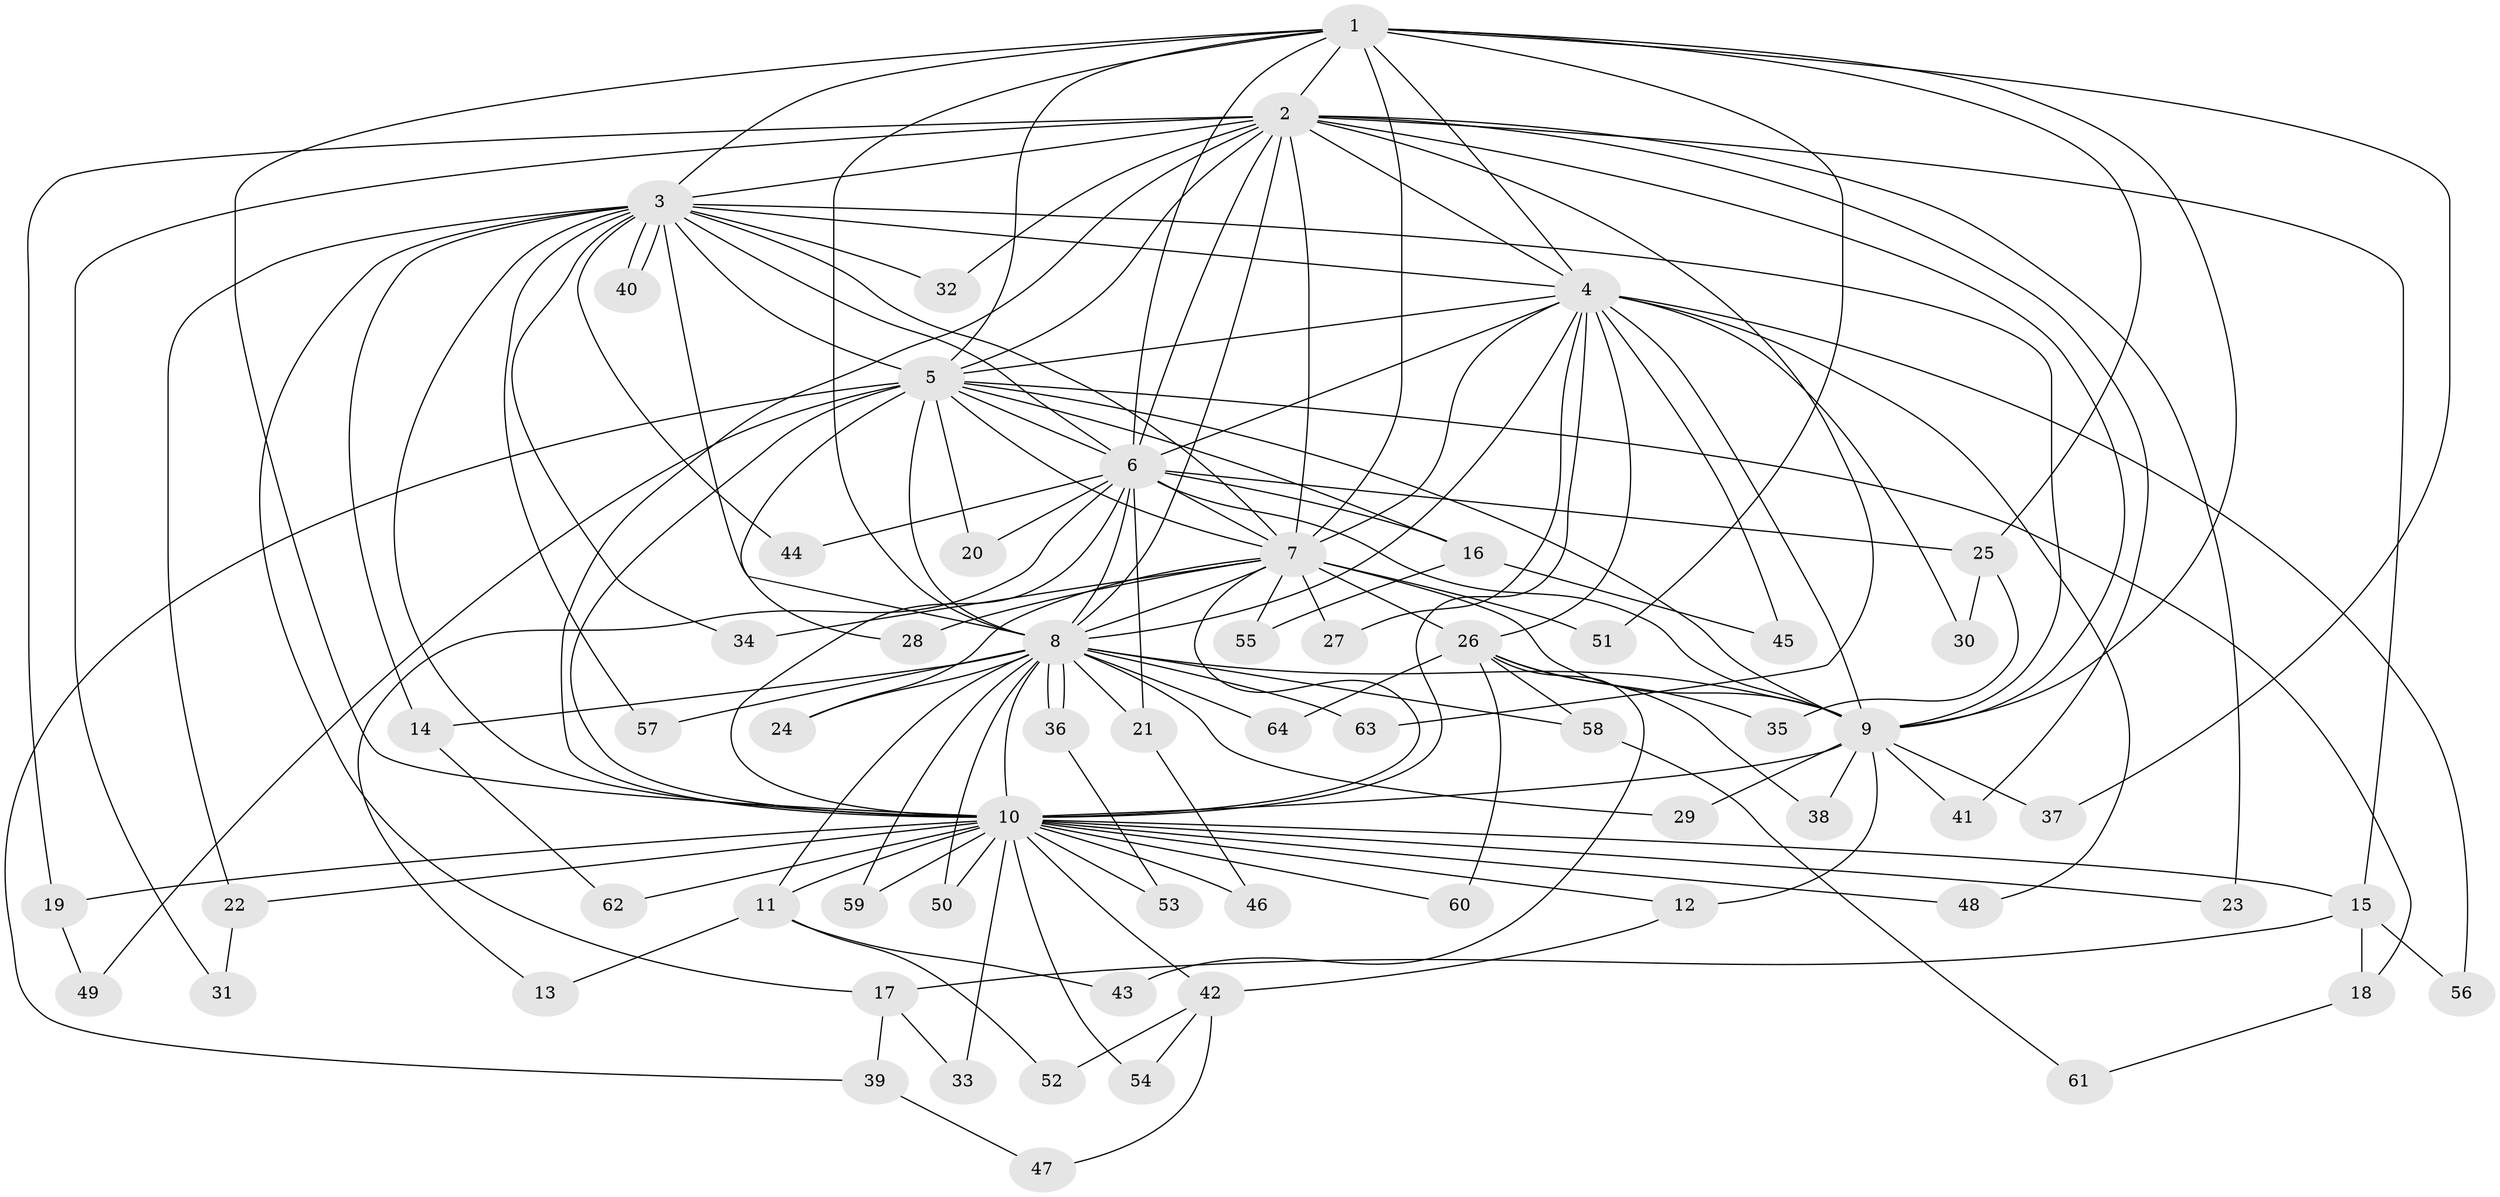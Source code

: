 // Generated by graph-tools (version 1.1) at 2025/44/03/09/25 04:44:39]
// undirected, 64 vertices, 153 edges
graph export_dot {
graph [start="1"]
  node [color=gray90,style=filled];
  1;
  2;
  3;
  4;
  5;
  6;
  7;
  8;
  9;
  10;
  11;
  12;
  13;
  14;
  15;
  16;
  17;
  18;
  19;
  20;
  21;
  22;
  23;
  24;
  25;
  26;
  27;
  28;
  29;
  30;
  31;
  32;
  33;
  34;
  35;
  36;
  37;
  38;
  39;
  40;
  41;
  42;
  43;
  44;
  45;
  46;
  47;
  48;
  49;
  50;
  51;
  52;
  53;
  54;
  55;
  56;
  57;
  58;
  59;
  60;
  61;
  62;
  63;
  64;
  1 -- 2;
  1 -- 3;
  1 -- 4;
  1 -- 5;
  1 -- 6;
  1 -- 7;
  1 -- 8;
  1 -- 9;
  1 -- 10;
  1 -- 25;
  1 -- 37;
  1 -- 51;
  2 -- 3;
  2 -- 4;
  2 -- 5;
  2 -- 6;
  2 -- 7;
  2 -- 8;
  2 -- 9;
  2 -- 10;
  2 -- 15;
  2 -- 19;
  2 -- 23;
  2 -- 31;
  2 -- 32;
  2 -- 41;
  2 -- 63;
  3 -- 4;
  3 -- 5;
  3 -- 6;
  3 -- 7;
  3 -- 8;
  3 -- 9;
  3 -- 10;
  3 -- 14;
  3 -- 17;
  3 -- 22;
  3 -- 32;
  3 -- 34;
  3 -- 40;
  3 -- 40;
  3 -- 44;
  3 -- 57;
  4 -- 5;
  4 -- 6;
  4 -- 7;
  4 -- 8;
  4 -- 9;
  4 -- 10;
  4 -- 26;
  4 -- 27;
  4 -- 30;
  4 -- 45;
  4 -- 48;
  4 -- 56;
  5 -- 6;
  5 -- 7;
  5 -- 8;
  5 -- 9;
  5 -- 10;
  5 -- 16;
  5 -- 18;
  5 -- 20;
  5 -- 28;
  5 -- 39;
  5 -- 49;
  6 -- 7;
  6 -- 8;
  6 -- 9;
  6 -- 10;
  6 -- 13;
  6 -- 16;
  6 -- 20;
  6 -- 21;
  6 -- 25;
  6 -- 44;
  7 -- 8;
  7 -- 9;
  7 -- 10;
  7 -- 24;
  7 -- 26;
  7 -- 27;
  7 -- 28;
  7 -- 34;
  7 -- 51;
  7 -- 55;
  8 -- 9;
  8 -- 10;
  8 -- 11;
  8 -- 14;
  8 -- 21;
  8 -- 24;
  8 -- 29;
  8 -- 36;
  8 -- 36;
  8 -- 50;
  8 -- 57;
  8 -- 58;
  8 -- 59;
  8 -- 63;
  8 -- 64;
  9 -- 10;
  9 -- 12;
  9 -- 29;
  9 -- 37;
  9 -- 38;
  9 -- 41;
  10 -- 11;
  10 -- 12;
  10 -- 15;
  10 -- 19;
  10 -- 22;
  10 -- 23;
  10 -- 33;
  10 -- 42;
  10 -- 46;
  10 -- 48;
  10 -- 50;
  10 -- 53;
  10 -- 54;
  10 -- 59;
  10 -- 60;
  10 -- 62;
  11 -- 13;
  11 -- 43;
  11 -- 52;
  12 -- 42;
  14 -- 62;
  15 -- 17;
  15 -- 18;
  15 -- 56;
  16 -- 45;
  16 -- 55;
  17 -- 33;
  17 -- 39;
  18 -- 61;
  19 -- 49;
  21 -- 46;
  22 -- 31;
  25 -- 30;
  25 -- 35;
  26 -- 35;
  26 -- 38;
  26 -- 43;
  26 -- 58;
  26 -- 60;
  26 -- 64;
  36 -- 53;
  39 -- 47;
  42 -- 47;
  42 -- 52;
  42 -- 54;
  58 -- 61;
}
